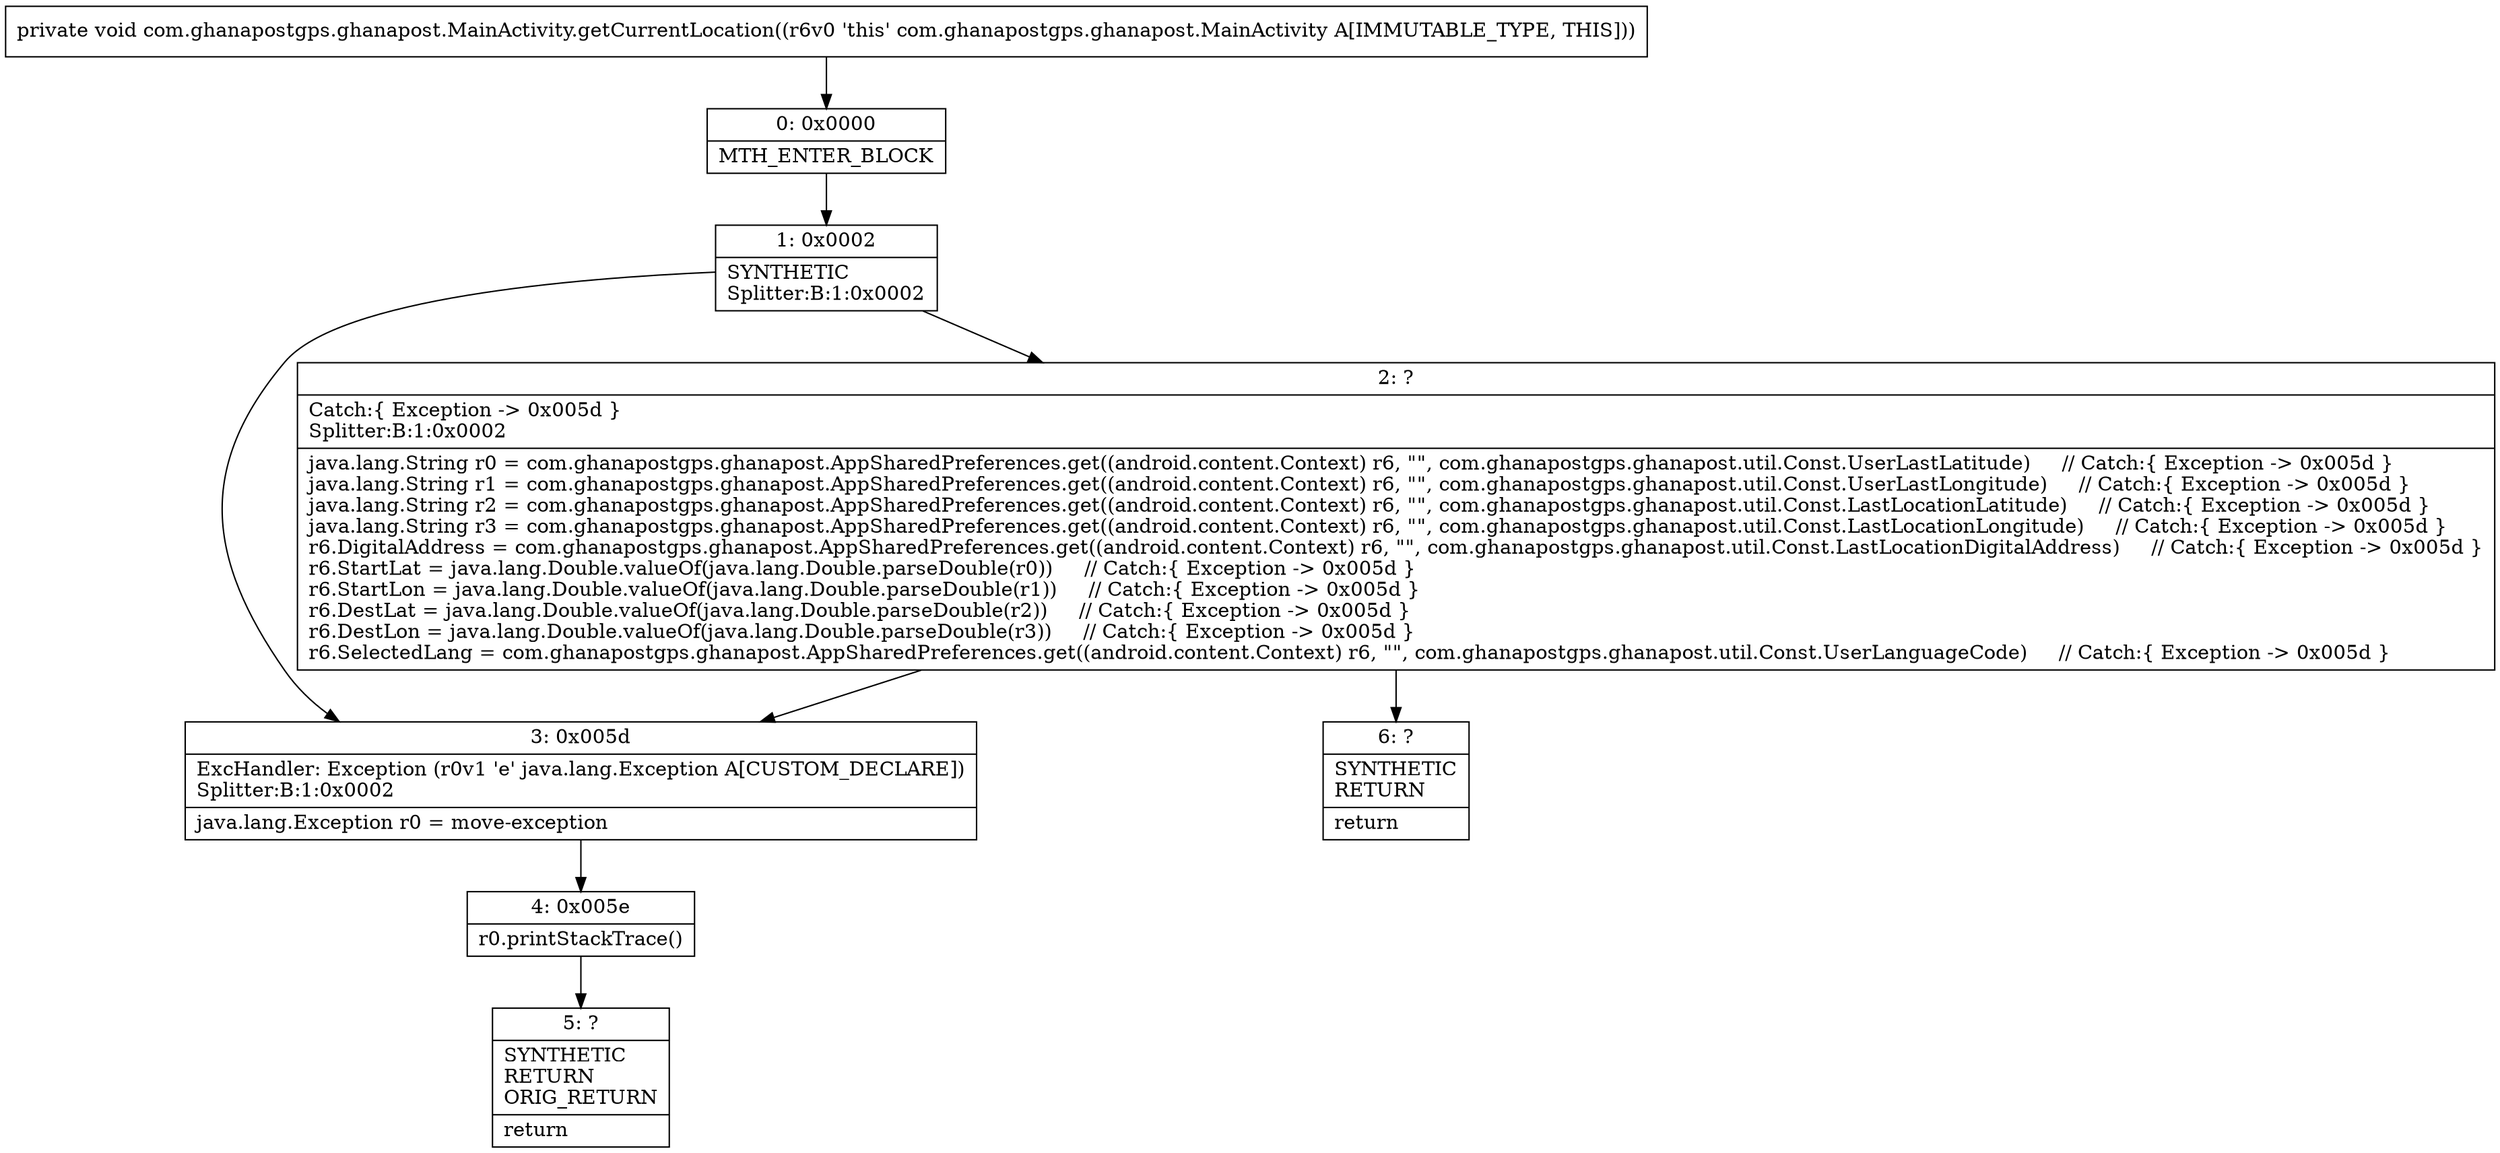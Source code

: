 digraph "CFG forcom.ghanapostgps.ghanapost.MainActivity.getCurrentLocation()V" {
Node_0 [shape=record,label="{0\:\ 0x0000|MTH_ENTER_BLOCK\l}"];
Node_1 [shape=record,label="{1\:\ 0x0002|SYNTHETIC\lSplitter:B:1:0x0002\l}"];
Node_2 [shape=record,label="{2\:\ ?|Catch:\{ Exception \-\> 0x005d \}\lSplitter:B:1:0x0002\l|java.lang.String r0 = com.ghanapostgps.ghanapost.AppSharedPreferences.get((android.content.Context) r6, \"\", com.ghanapostgps.ghanapost.util.Const.UserLastLatitude)     \/\/ Catch:\{ Exception \-\> 0x005d \}\ljava.lang.String r1 = com.ghanapostgps.ghanapost.AppSharedPreferences.get((android.content.Context) r6, \"\", com.ghanapostgps.ghanapost.util.Const.UserLastLongitude)     \/\/ Catch:\{ Exception \-\> 0x005d \}\ljava.lang.String r2 = com.ghanapostgps.ghanapost.AppSharedPreferences.get((android.content.Context) r6, \"\", com.ghanapostgps.ghanapost.util.Const.LastLocationLatitude)     \/\/ Catch:\{ Exception \-\> 0x005d \}\ljava.lang.String r3 = com.ghanapostgps.ghanapost.AppSharedPreferences.get((android.content.Context) r6, \"\", com.ghanapostgps.ghanapost.util.Const.LastLocationLongitude)     \/\/ Catch:\{ Exception \-\> 0x005d \}\lr6.DigitalAddress = com.ghanapostgps.ghanapost.AppSharedPreferences.get((android.content.Context) r6, \"\", com.ghanapostgps.ghanapost.util.Const.LastLocationDigitalAddress)     \/\/ Catch:\{ Exception \-\> 0x005d \}\lr6.StartLat = java.lang.Double.valueOf(java.lang.Double.parseDouble(r0))     \/\/ Catch:\{ Exception \-\> 0x005d \}\lr6.StartLon = java.lang.Double.valueOf(java.lang.Double.parseDouble(r1))     \/\/ Catch:\{ Exception \-\> 0x005d \}\lr6.DestLat = java.lang.Double.valueOf(java.lang.Double.parseDouble(r2))     \/\/ Catch:\{ Exception \-\> 0x005d \}\lr6.DestLon = java.lang.Double.valueOf(java.lang.Double.parseDouble(r3))     \/\/ Catch:\{ Exception \-\> 0x005d \}\lr6.SelectedLang = com.ghanapostgps.ghanapost.AppSharedPreferences.get((android.content.Context) r6, \"\", com.ghanapostgps.ghanapost.util.Const.UserLanguageCode)     \/\/ Catch:\{ Exception \-\> 0x005d \}\l}"];
Node_3 [shape=record,label="{3\:\ 0x005d|ExcHandler: Exception (r0v1 'e' java.lang.Exception A[CUSTOM_DECLARE])\lSplitter:B:1:0x0002\l|java.lang.Exception r0 = move\-exception\l}"];
Node_4 [shape=record,label="{4\:\ 0x005e|r0.printStackTrace()\l}"];
Node_5 [shape=record,label="{5\:\ ?|SYNTHETIC\lRETURN\lORIG_RETURN\l|return\l}"];
Node_6 [shape=record,label="{6\:\ ?|SYNTHETIC\lRETURN\l|return\l}"];
MethodNode[shape=record,label="{private void com.ghanapostgps.ghanapost.MainActivity.getCurrentLocation((r6v0 'this' com.ghanapostgps.ghanapost.MainActivity A[IMMUTABLE_TYPE, THIS])) }"];
MethodNode -> Node_0;
Node_0 -> Node_1;
Node_1 -> Node_2;
Node_1 -> Node_3;
Node_2 -> Node_3;
Node_2 -> Node_6;
Node_3 -> Node_4;
Node_4 -> Node_5;
}

